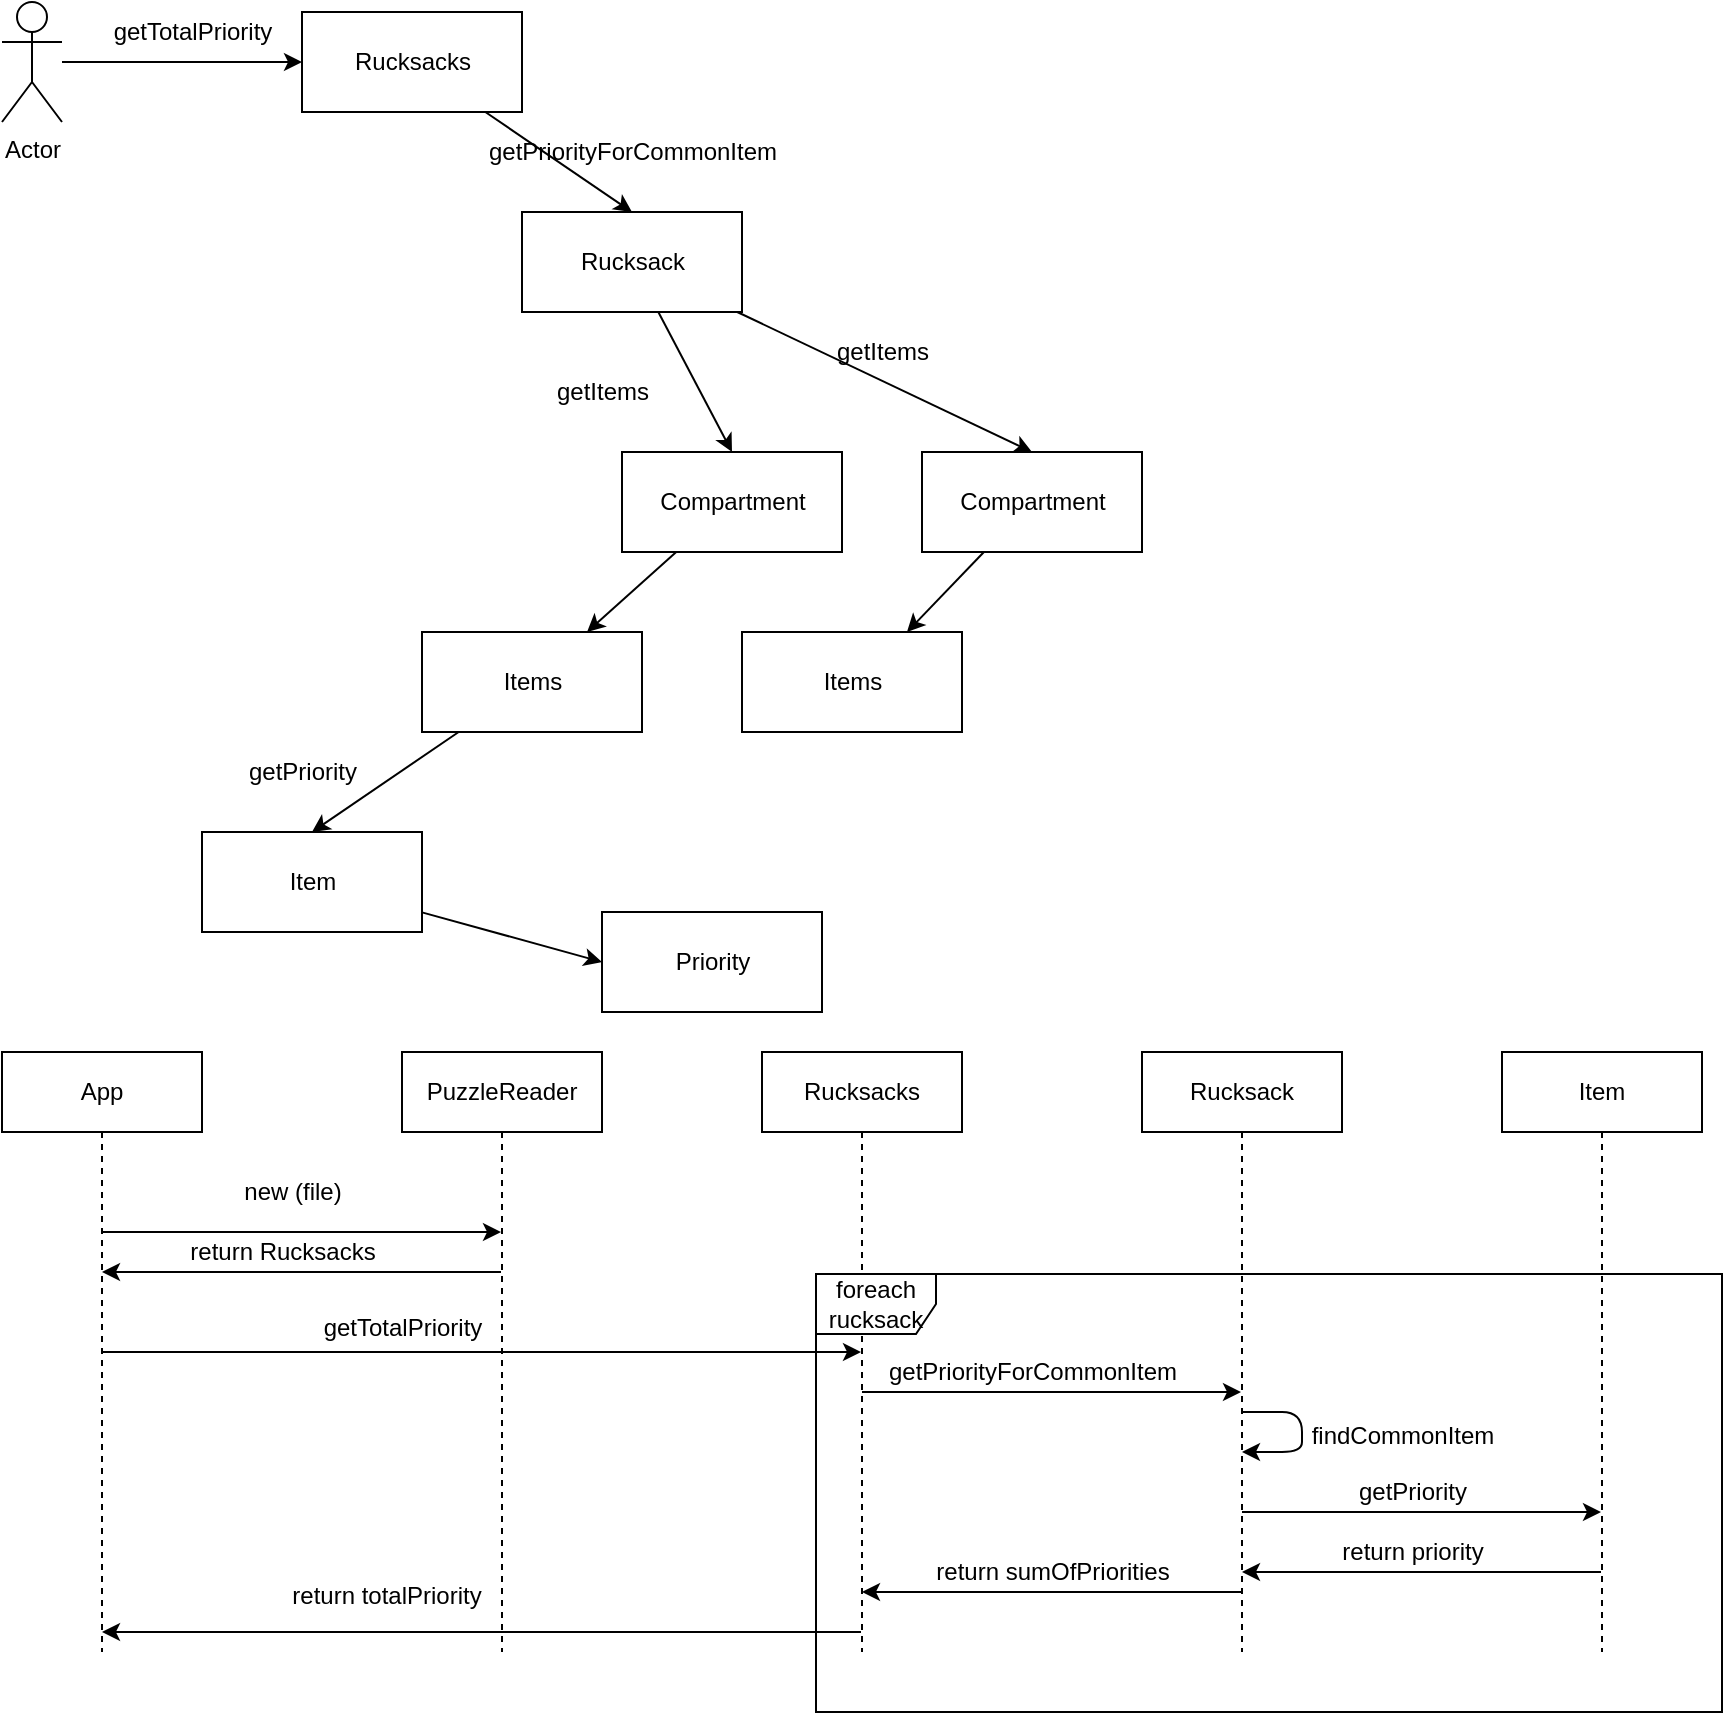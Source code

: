 <mxfile>
    <diagram id="xVLzWxpxg4OOvqnYPsDM" name="Page-1">
        <mxGraphModel dx="850" dy="461" grid="1" gridSize="10" guides="1" tooltips="1" connect="1" arrows="1" fold="1" page="1" pageScale="1" pageWidth="850" pageHeight="1100" math="0" shadow="0">
            <root>
                <mxCell id="0"/>
                <mxCell id="1" parent="0"/>
                <mxCell id="7" style="edgeStyle=none;html=1;entryX=0.5;entryY=0;entryDx=0;entryDy=0;" edge="1" parent="1" source="2" target="4">
                    <mxGeometry relative="1" as="geometry"/>
                </mxCell>
                <mxCell id="8" style="edgeStyle=none;html=1;entryX=0.5;entryY=0;entryDx=0;entryDy=0;" edge="1" parent="1" source="2" target="5">
                    <mxGeometry relative="1" as="geometry"/>
                </mxCell>
                <mxCell id="2" value="Rucksack" style="html=1;" vertex="1" parent="1">
                    <mxGeometry x="390" y="190" width="110" height="50" as="geometry"/>
                </mxCell>
                <mxCell id="6" style="edgeStyle=none;html=1;entryX=0.5;entryY=0;entryDx=0;entryDy=0;" edge="1" parent="1" source="3" target="2">
                    <mxGeometry relative="1" as="geometry"/>
                </mxCell>
                <mxCell id="3" value="Rucksacks" style="html=1;" vertex="1" parent="1">
                    <mxGeometry x="280" y="90" width="110" height="50" as="geometry"/>
                </mxCell>
                <mxCell id="10" style="edgeStyle=none;html=1;entryX=0.75;entryY=0;entryDx=0;entryDy=0;" edge="1" parent="1" source="4" target="9">
                    <mxGeometry relative="1" as="geometry"/>
                </mxCell>
                <mxCell id="4" value="Compartment" style="html=1;" vertex="1" parent="1">
                    <mxGeometry x="440" y="310" width="110" height="50" as="geometry"/>
                </mxCell>
                <mxCell id="12" style="edgeStyle=none;html=1;entryX=0.75;entryY=0;entryDx=0;entryDy=0;" edge="1" parent="1" source="5" target="11">
                    <mxGeometry relative="1" as="geometry"/>
                </mxCell>
                <mxCell id="5" value="Compartment" style="html=1;" vertex="1" parent="1">
                    <mxGeometry x="590" y="310" width="110" height="50" as="geometry"/>
                </mxCell>
                <mxCell id="20" style="edgeStyle=none;html=1;entryX=0.5;entryY=0;entryDx=0;entryDy=0;" edge="1" parent="1" source="9" target="16">
                    <mxGeometry relative="1" as="geometry"/>
                </mxCell>
                <mxCell id="9" value="Items" style="html=1;" vertex="1" parent="1">
                    <mxGeometry x="340" y="400" width="110" height="50" as="geometry"/>
                </mxCell>
                <mxCell id="11" value="Items" style="html=1;" vertex="1" parent="1">
                    <mxGeometry x="500" y="400" width="110" height="50" as="geometry"/>
                </mxCell>
                <mxCell id="13" value="getPriorityForCommonItem" style="text;html=1;align=center;verticalAlign=middle;resizable=0;points=[];autosize=1;strokeColor=none;fillColor=none;" vertex="1" parent="1">
                    <mxGeometry x="365" y="150" width="160" height="20" as="geometry"/>
                </mxCell>
                <mxCell id="14" value="getItems" style="text;html=1;align=center;verticalAlign=middle;resizable=0;points=[];autosize=1;strokeColor=none;fillColor=none;" vertex="1" parent="1">
                    <mxGeometry x="540" y="250" width="60" height="20" as="geometry"/>
                </mxCell>
                <mxCell id="15" value="getItems" style="text;html=1;align=center;verticalAlign=middle;resizable=0;points=[];autosize=1;strokeColor=none;fillColor=none;" vertex="1" parent="1">
                    <mxGeometry x="400" y="270" width="60" height="20" as="geometry"/>
                </mxCell>
                <mxCell id="18" style="edgeStyle=none;html=1;entryX=0;entryY=0.5;entryDx=0;entryDy=0;" edge="1" parent="1" source="16" target="17">
                    <mxGeometry relative="1" as="geometry"/>
                </mxCell>
                <mxCell id="16" value="Item" style="html=1;" vertex="1" parent="1">
                    <mxGeometry x="230" y="500" width="110" height="50" as="geometry"/>
                </mxCell>
                <mxCell id="17" value="Priority" style="html=1;" vertex="1" parent="1">
                    <mxGeometry x="430" y="540" width="110" height="50" as="geometry"/>
                </mxCell>
                <mxCell id="21" value="getPriority" style="text;html=1;align=center;verticalAlign=middle;resizable=0;points=[];autosize=1;strokeColor=none;fillColor=none;" vertex="1" parent="1">
                    <mxGeometry x="245" y="460" width="70" height="20" as="geometry"/>
                </mxCell>
                <mxCell id="23" style="edgeStyle=none;html=1;entryX=0;entryY=0.5;entryDx=0;entryDy=0;" edge="1" parent="1" source="22" target="3">
                    <mxGeometry relative="1" as="geometry"/>
                </mxCell>
                <mxCell id="22" value="Actor" style="shape=umlActor;verticalLabelPosition=bottom;verticalAlign=top;html=1;" vertex="1" parent="1">
                    <mxGeometry x="130" y="85" width="30" height="60" as="geometry"/>
                </mxCell>
                <mxCell id="24" value="getTotalPriority" style="text;html=1;align=center;verticalAlign=middle;resizable=0;points=[];autosize=1;strokeColor=none;fillColor=none;" vertex="1" parent="1">
                    <mxGeometry x="180" y="90" width="90" height="20" as="geometry"/>
                </mxCell>
                <mxCell id="27" style="edgeStyle=none;html=1;" edge="1" parent="1" source="25" target="26">
                    <mxGeometry relative="1" as="geometry">
                        <Array as="points">
                            <mxPoint x="280" y="700"/>
                        </Array>
                    </mxGeometry>
                </mxCell>
                <mxCell id="33" style="edgeStyle=none;html=1;" edge="1" parent="1" source="25" target="32">
                    <mxGeometry relative="1" as="geometry"/>
                </mxCell>
                <mxCell id="25" value="App" style="shape=umlLifeline;perimeter=lifelinePerimeter;whiteSpace=wrap;html=1;container=1;collapsible=0;recursiveResize=0;outlineConnect=0;" vertex="1" parent="1">
                    <mxGeometry x="130" y="610" width="100" height="300" as="geometry"/>
                </mxCell>
                <mxCell id="29" style="edgeStyle=none;html=1;" edge="1" parent="1" source="26" target="25">
                    <mxGeometry relative="1" as="geometry">
                        <Array as="points">
                            <mxPoint x="280" y="720"/>
                        </Array>
                    </mxGeometry>
                </mxCell>
                <mxCell id="26" value="PuzzleReader" style="shape=umlLifeline;perimeter=lifelinePerimeter;whiteSpace=wrap;html=1;container=1;collapsible=0;recursiveResize=0;outlineConnect=0;" vertex="1" parent="1">
                    <mxGeometry x="330" y="610" width="100" height="300" as="geometry"/>
                </mxCell>
                <mxCell id="28" value="new (file)" style="text;html=1;align=center;verticalAlign=middle;resizable=0;points=[];autosize=1;strokeColor=none;fillColor=none;" vertex="1" parent="1">
                    <mxGeometry x="245" y="670" width="60" height="20" as="geometry"/>
                </mxCell>
                <mxCell id="30" value="return Rucksacks" style="text;html=1;align=center;verticalAlign=middle;resizable=0;points=[];autosize=1;strokeColor=none;fillColor=none;" vertex="1" parent="1">
                    <mxGeometry x="215" y="700" width="110" height="20" as="geometry"/>
                </mxCell>
                <mxCell id="36" style="edgeStyle=none;html=1;" edge="1" parent="1" source="32" target="35">
                    <mxGeometry relative="1" as="geometry">
                        <Array as="points">
                            <mxPoint x="650" y="780"/>
                        </Array>
                    </mxGeometry>
                </mxCell>
                <mxCell id="49" style="edgeStyle=none;html=1;" edge="1" parent="1" source="32" target="25">
                    <mxGeometry relative="1" as="geometry">
                        <Array as="points">
                            <mxPoint x="360" y="900"/>
                        </Array>
                    </mxGeometry>
                </mxCell>
                <mxCell id="32" value="Rucksacks" style="shape=umlLifeline;perimeter=lifelinePerimeter;whiteSpace=wrap;html=1;container=1;collapsible=0;recursiveResize=0;outlineConnect=0;" vertex="1" parent="1">
                    <mxGeometry x="510" y="610" width="100" height="300" as="geometry"/>
                </mxCell>
                <mxCell id="34" value="getTotalPriority" style="text;html=1;align=center;verticalAlign=middle;resizable=0;points=[];autosize=1;strokeColor=none;fillColor=none;" vertex="1" parent="1">
                    <mxGeometry x="285" y="738" width="90" height="20" as="geometry"/>
                </mxCell>
                <mxCell id="42" style="edgeStyle=none;html=1;" edge="1" parent="1" source="35" target="38">
                    <mxGeometry relative="1" as="geometry">
                        <Array as="points">
                            <mxPoint x="830" y="840"/>
                        </Array>
                    </mxGeometry>
                </mxCell>
                <mxCell id="46" style="edgeStyle=none;html=1;" edge="1" parent="1" source="35" target="32">
                    <mxGeometry relative="1" as="geometry">
                        <Array as="points">
                            <mxPoint x="650" y="880"/>
                        </Array>
                    </mxGeometry>
                </mxCell>
                <mxCell id="35" value="Rucksack" style="shape=umlLifeline;perimeter=lifelinePerimeter;whiteSpace=wrap;html=1;container=1;collapsible=0;recursiveResize=0;outlineConnect=0;" vertex="1" parent="1">
                    <mxGeometry x="700" y="610" width="100" height="300" as="geometry"/>
                </mxCell>
                <mxCell id="37" value="getPriorityForCommonItem" style="text;html=1;align=center;verticalAlign=middle;resizable=0;points=[];autosize=1;strokeColor=none;fillColor=none;" vertex="1" parent="1">
                    <mxGeometry x="565" y="760" width="160" height="20" as="geometry"/>
                </mxCell>
                <mxCell id="39" value="foreach rucksack" style="shape=umlFrame;whiteSpace=wrap;html=1;" vertex="1" parent="1">
                    <mxGeometry x="537" y="721" width="453" height="219" as="geometry"/>
                </mxCell>
                <mxCell id="44" style="edgeStyle=none;html=1;" edge="1" parent="1" source="38" target="35">
                    <mxGeometry relative="1" as="geometry">
                        <Array as="points">
                            <mxPoint x="840" y="870"/>
                        </Array>
                    </mxGeometry>
                </mxCell>
                <mxCell id="38" value="Item" style="shape=umlLifeline;perimeter=lifelinePerimeter;whiteSpace=wrap;html=1;container=1;collapsible=0;recursiveResize=0;outlineConnect=0;" vertex="1" parent="1">
                    <mxGeometry x="880" y="610" width="100" height="300" as="geometry"/>
                </mxCell>
                <mxCell id="40" style="edgeStyle=none;html=1;" edge="1" parent="1" source="35" target="35">
                    <mxGeometry relative="1" as="geometry">
                        <Array as="points">
                            <mxPoint x="780" y="790"/>
                            <mxPoint x="780" y="810"/>
                        </Array>
                    </mxGeometry>
                </mxCell>
                <mxCell id="41" value="findCommonItem" style="text;html=1;align=center;verticalAlign=middle;resizable=0;points=[];autosize=1;strokeColor=none;fillColor=none;" vertex="1" parent="1">
                    <mxGeometry x="775" y="792" width="110" height="20" as="geometry"/>
                </mxCell>
                <mxCell id="43" value="getPriority" style="text;html=1;align=center;verticalAlign=middle;resizable=0;points=[];autosize=1;strokeColor=none;fillColor=none;" vertex="1" parent="1">
                    <mxGeometry x="800" y="820" width="70" height="20" as="geometry"/>
                </mxCell>
                <mxCell id="45" value="return priority" style="text;html=1;align=center;verticalAlign=middle;resizable=0;points=[];autosize=1;strokeColor=none;fillColor=none;" vertex="1" parent="1">
                    <mxGeometry x="790" y="850" width="90" height="20" as="geometry"/>
                </mxCell>
                <mxCell id="48" value="return sumOfPriorities" style="text;html=1;align=center;verticalAlign=middle;resizable=0;points=[];autosize=1;strokeColor=none;fillColor=none;" vertex="1" parent="1">
                    <mxGeometry x="590" y="860" width="130" height="20" as="geometry"/>
                </mxCell>
                <mxCell id="50" value="return totalPriority" style="text;html=1;align=center;verticalAlign=middle;resizable=0;points=[];autosize=1;strokeColor=none;fillColor=none;" vertex="1" parent="1">
                    <mxGeometry x="267" y="872" width="110" height="20" as="geometry"/>
                </mxCell>
            </root>
        </mxGraphModel>
    </diagram>
</mxfile>